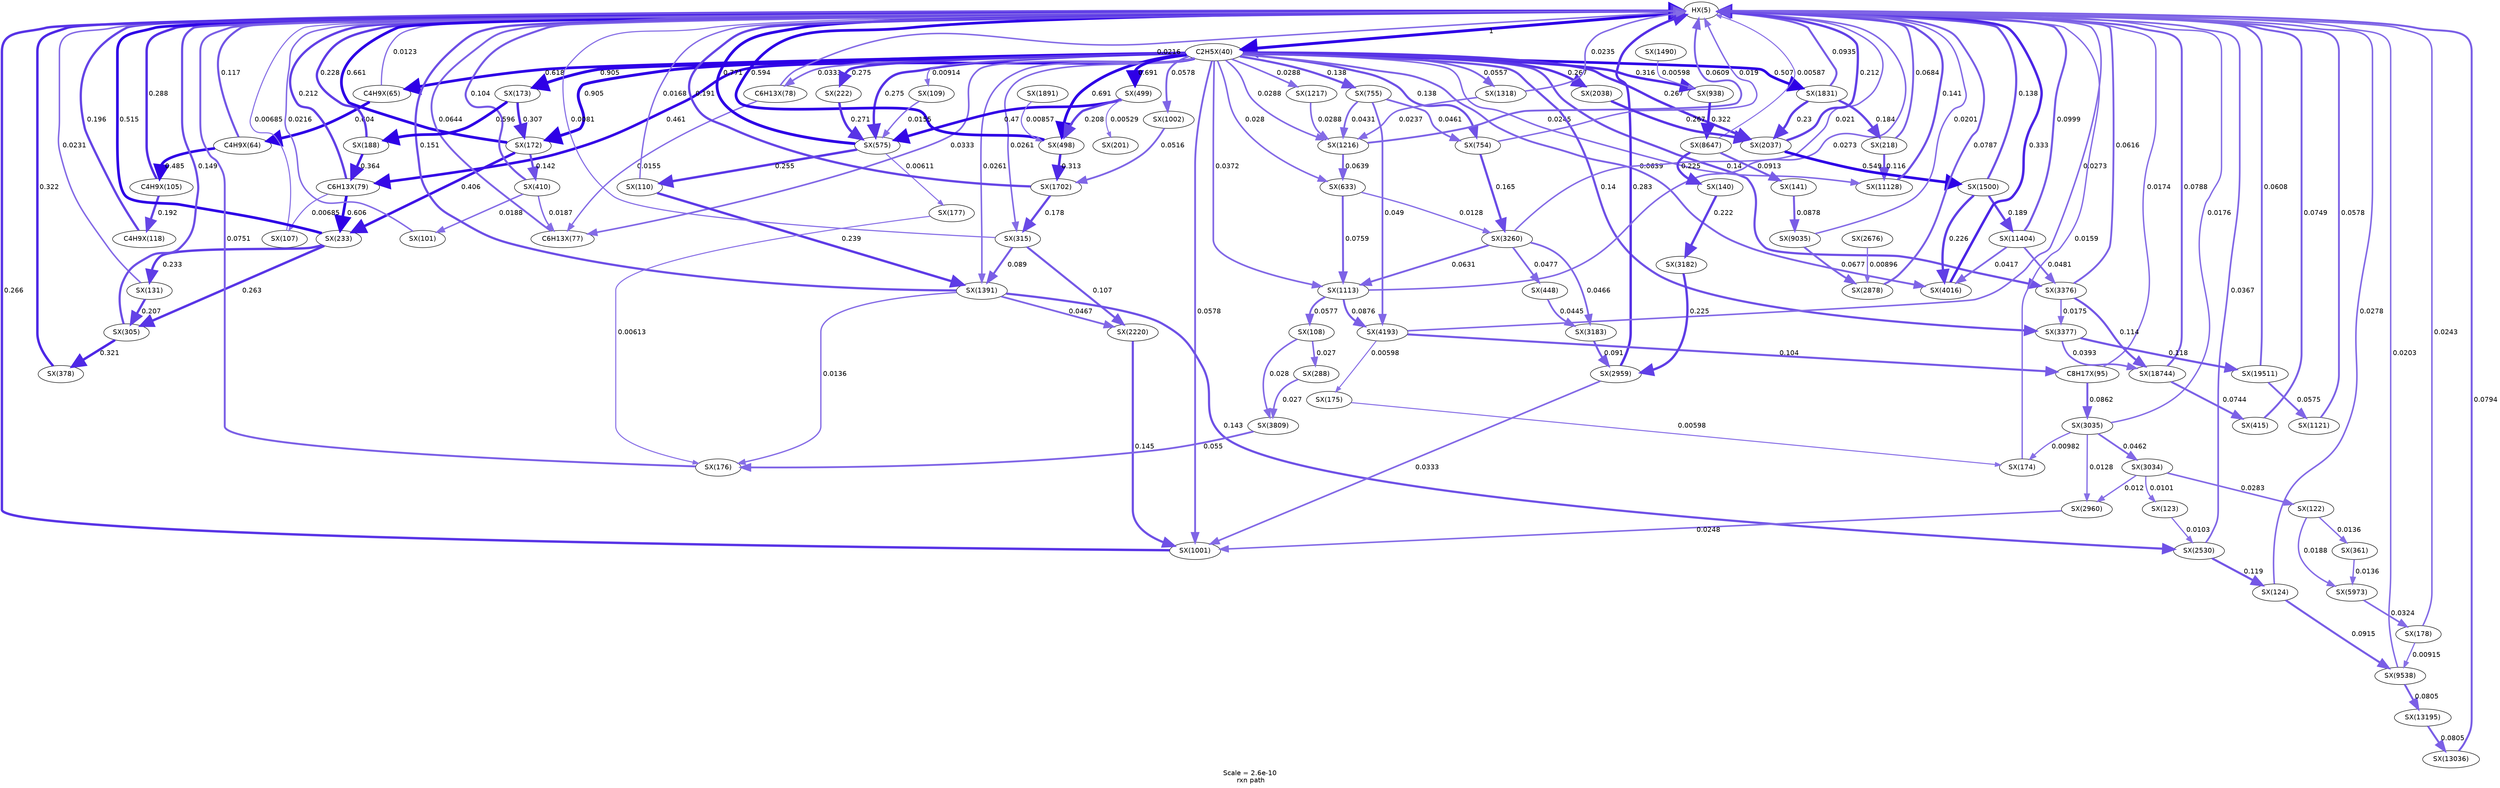 digraph reaction_paths {
center=1;
s48 -> s50[fontname="Helvetica", style="setlinewidth(6)", arrowsize=3, color="0.7, 1.5, 0.9"
, label=" 1"];
s52 -> s48[fontname="Helvetica", style="setlinewidth(2.68)", arrowsize=1.34, color="0.7, 0.512, 0.9"
, label=" 0.0123"];
s51 -> s48[fontname="Helvetica", style="setlinewidth(4.38)", arrowsize=2.19, color="0.7, 0.617, 0.9"
, label=" 0.117"];
s63 -> s48[fontname="Helvetica", style="setlinewidth(5.06)", arrowsize=2.53, color="0.7, 0.788, 0.9"
, label=" 0.288"];
s68 -> s48[fontname="Helvetica", style="setlinewidth(4.77)", arrowsize=2.39, color="0.7, 0.696, 0.9"
, label=" 0.196"];
s88 -> s48[fontname="Helvetica", style="setlinewidth(4.88)", arrowsize=2.44, color="0.7, 0.728, 0.9"
, label=" 0.228"];
s57 -> s48[fontname="Helvetica", style="setlinewidth(4.83)", arrowsize=2.41, color="0.7, 0.712, 0.9"
, label=" 0.212"];
s56 -> s48[fontname="Helvetica", style="setlinewidth(3.11)", arrowsize=1.55, color="0.7, 0.522, 0.9"
, label=" 0.0216"];
s64 -> s48[fontname="Helvetica", style="setlinewidth(2.24)", arrowsize=1.12, color="0.7, 0.507, 0.9"
, label=" 0.00685"];
s96 -> s48[fontname="Helvetica", style="setlinewidth(5.5)", arrowsize=2.75, color="0.7, 1.01, 0.9"
, label=" 0.515"];
s73 -> s48[fontname="Helvetica", style="setlinewidth(3.15)", arrowsize=1.58, color="0.7, 0.523, 0.9"
, label=" 0.0231"];
s102 -> s48[fontname="Helvetica", style="setlinewidth(4.56)", arrowsize=2.28, color="0.7, 0.649, 0.9"
, label=" 0.149"];
s79 -> s48[fontname="Helvetica", style="setlinewidth(5.69)", arrowsize=2.84, color="0.7, 1.16, 0.9"
, label=" 0.661"];
s111 -> s48[fontname="Helvetica", style="setlinewidth(4.29)", arrowsize=2.15, color="0.7, 0.604, 0.9"
, label=" 0.104"];
s55 -> s48[fontname="Helvetica", style="setlinewidth(3.93)", arrowsize=1.96, color="0.7, 0.564, 0.9"
, label=" 0.0644"];
s62 -> s48[fontname="Helvetica", style="setlinewidth(3.1)", arrowsize=1.55, color="0.7, 0.522, 0.9"
, label=" 0.0216"];
s108 -> s48[fontname="Helvetica", style="setlinewidth(5.14)", arrowsize=2.57, color="0.7, 0.822, 0.9"
, label=" 0.322"];
s121 -> s48[fontname="Helvetica", style="setlinewidth(5.8)", arrowsize=2.9, color="0.7, 1.27, 0.9"
, label=" 0.771"];
s67 -> s48[fontname="Helvetica", style="setlinewidth(2.91)", arrowsize=1.46, color="0.7, 0.517, 0.9"
, label=" 0.0168"];
s119 -> s48[fontname="Helvetica", style="setlinewidth(5.61)", arrowsize=2.8, color="0.7, 1.09, 0.9"
, label=" 0.594"];
s146 -> s48[fontname="Helvetica", style="setlinewidth(4.75)", arrowsize=2.37, color="0.7, 0.691, 0.9"
, label=" 0.191"];
s104 -> s48[fontname="Helvetica", style="setlinewidth(2.36)", arrowsize=1.18, color="0.7, 0.508, 0.9"
, label=" 0.0081"];
s142 -> s48[fontname="Helvetica", style="setlinewidth(4.57)", arrowsize=2.29, color="0.7, 0.651, 0.9"
, label=" 0.151"];
s133 -> s48[fontname="Helvetica", style="setlinewidth(5)", arrowsize=2.5, color="0.7, 0.766, 0.9"
, label=" 0.266"];
s158 -> s48[fontname="Helvetica", style="setlinewidth(5.05)", arrowsize=2.52, color="0.7, 0.783, 0.9"
, label=" 0.283"];
s83 -> s48[fontname="Helvetica", style="setlinewidth(4.05)", arrowsize=2.02, color="0.7, 0.575, 0.9"
, label=" 0.0751"];
s125 -> s48[fontname="Helvetica", style="setlinewidth(3.01)", arrowsize=1.5, color="0.7, 0.519, 0.9"
, label=" 0.019"];
s165 -> s48[fontname="Helvetica", style="setlinewidth(3.08)", arrowsize=1.54, color="0.7, 0.521, 0.9"
, label=" 0.021"];
s135 -> s48[fontname="Helvetica", style="setlinewidth(3.28)", arrowsize=1.64, color="0.7, 0.527, 0.9"
, label=" 0.0273"];
s170 -> s48[fontname="Helvetica", style="setlinewidth(3.28)", arrowsize=1.64, color="0.7, 0.527, 0.9"
, label=" 0.0273"];
s61 -> s48[fontname="Helvetica", style="setlinewidth(2.94)", arrowsize=1.47, color="0.7, 0.517, 0.9"
, label=" 0.0174"];
s161 -> s48[fontname="Helvetica", style="setlinewidth(2.95)", arrowsize=1.47, color="0.7, 0.518, 0.9"
, label=" 0.0176"];
s81 -> s48[fontname="Helvetica", style="setlinewidth(2.87)", arrowsize=1.44, color="0.7, 0.516, 0.9"
, label=" 0.0159"];
s137 -> s48[fontname="Helvetica", style="setlinewidth(3.89)", arrowsize=1.94, color="0.7, 0.561, 0.9"
, label=" 0.0609"];
s140 -> s48[fontname="Helvetica", style="setlinewidth(3.17)", arrowsize=1.58, color="0.7, 0.524, 0.9"
, label=" 0.0235"];
s175 -> s48[fontname="Helvetica", style="setlinewidth(2.12)", arrowsize=1.06, color="0.7, 0.506, 0.9"
, label=" 0.00587"];
s155 -> s48[fontname="Helvetica", style="setlinewidth(3.51)", arrowsize=1.75, color="0.7, 0.537, 0.9"
, label=" 0.0367"];
s72 -> s48[fontname="Helvetica", style="setlinewidth(3.3)", arrowsize=1.65, color="0.7, 0.528, 0.9"
, label=" 0.0278"];
s148 -> s48[fontname="Helvetica", style="setlinewidth(4.21)", arrowsize=2.11, color="0.7, 0.593, 0.9"
, label=" 0.0935"];
s93 -> s48[fontname="Helvetica", style="setlinewidth(3.98)", arrowsize=1.99, color="0.7, 0.568, 0.9"
, label=" 0.0684"];
s150 -> s48[fontname="Helvetica", style="setlinewidth(4.83)", arrowsize=2.41, color="0.7, 0.712, 0.9"
, label=" 0.212"];
s145 -> s48[fontname="Helvetica", style="setlinewidth(4.51)", arrowsize=2.25, color="0.7, 0.638, 0.9"
, label=" 0.138"];
s178 -> s48[fontname="Helvetica", style="setlinewidth(3.05)", arrowsize=1.53, color="0.7, 0.52, 0.9"
, label=" 0.0201"];
s157 -> s48[fontname="Helvetica", style="setlinewidth(4.08)", arrowsize=2.04, color="0.7, 0.579, 0.9"
, label=" 0.0787"];
s184 -> s48[fontname="Helvetica", style="setlinewidth(4.09)", arrowsize=2.04, color="0.7, 0.579, 0.9"
, label=" 0.0794"];
s179 -> s48[fontname="Helvetica", style="setlinewidth(3.06)", arrowsize=1.53, color="0.7, 0.52, 0.9"
, label=" 0.0203"];
s169 -> s48[fontname="Helvetica", style="setlinewidth(5.17)", arrowsize=2.58, color="0.7, 0.833, 0.9"
, label=" 0.333"];
s85 -> s48[fontname="Helvetica", style="setlinewidth(3.19)", arrowsize=1.6, color="0.7, 0.524, 0.9"
, label=" 0.0243"];
s182 -> s48[fontname="Helvetica", style="setlinewidth(4.26)", arrowsize=2.13, color="0.7, 0.6, 0.9"
, label=" 0.0999"];
s166 -> s48[fontname="Helvetica", style="setlinewidth(3.9)", arrowsize=1.95, color="0.7, 0.562, 0.9"
, label=" 0.0616"];
s188 -> s48[fontname="Helvetica", style="setlinewidth(4.08)", arrowsize=2.04, color="0.7, 0.579, 0.9"
, label=" 0.0788"];
s114 -> s48[fontname="Helvetica", style="setlinewidth(4.04)", arrowsize=2.02, color="0.7, 0.575, 0.9"
, label=" 0.0749"];
s190 -> s48[fontname="Helvetica", style="setlinewidth(3.89)", arrowsize=1.94, color="0.7, 0.561, 0.9"
, label=" 0.0608"];
s136 -> s48[fontname="Helvetica", style="setlinewidth(3.85)", arrowsize=1.92, color="0.7, 0.558, 0.9"
, label=" 0.0578"];
s180 -> s48[fontname="Helvetica", style="setlinewidth(4.52)", arrowsize=2.26, color="0.7, 0.641, 0.9"
, label=" 0.141"];
s50 -> s52[fontname="Helvetica", style="setlinewidth(5.64)", arrowsize=2.82, color="0.7, 1.12, 0.9"
, label=" 0.618"];
s50 -> s80[fontname="Helvetica", style="setlinewidth(5.92)", arrowsize=2.96, color="0.7, 1.4, 0.9"
, label=" 0.905"];
s50 -> s57[fontname="Helvetica", style="setlinewidth(5.42)", arrowsize=2.71, color="0.7, 0.961, 0.9"
, label=" 0.461"];
s50 -> s56[fontname="Helvetica", style="setlinewidth(3.43)", arrowsize=1.72, color="0.7, 0.533, 0.9"
, label=" 0.0333"];
s50 -> s79[fontname="Helvetica", style="setlinewidth(5.92)", arrowsize=2.96, color="0.7, 1.4, 0.9"
, label=" 0.905"];
s50 -> s55[fontname="Helvetica", style="setlinewidth(3.43)", arrowsize=1.72, color="0.7, 0.533, 0.9"
, label=" 0.0333"];
s50 -> s120[fontname="Helvetica", style="setlinewidth(5.72)", arrowsize=2.86, color="0.7, 1.19, 0.9"
, label=" 0.691"];
s50 -> s121[fontname="Helvetica", style="setlinewidth(5.02)", arrowsize=2.51, color="0.7, 0.775, 0.9"
, label=" 0.275"];
s50 -> s66[fontname="Helvetica", style="setlinewidth(2.46)", arrowsize=1.23, color="0.7, 0.509, 0.9"
, label=" 0.00914"];
s50 -> s94[fontname="Helvetica", style="setlinewidth(5.02)", arrowsize=2.51, color="0.7, 0.775, 0.9"
, label=" 0.275"];
s50 -> s119[fontname="Helvetica", style="setlinewidth(5.72)", arrowsize=2.86, color="0.7, 1.19, 0.9"
, label=" 0.691"];
s50 -> s104[fontname="Helvetica", style="setlinewidth(3.25)", arrowsize=1.62, color="0.7, 0.526, 0.9"
, label=" 0.0261"];
s50 -> s134[fontname="Helvetica", style="setlinewidth(3.85)", arrowsize=1.92, color="0.7, 0.558, 0.9"
, label=" 0.0578"];
s50 -> s142[fontname="Helvetica", style="setlinewidth(3.25)", arrowsize=1.62, color="0.7, 0.526, 0.9"
, label=" 0.0261"];
s50 -> s133[fontname="Helvetica", style="setlinewidth(3.85)", arrowsize=1.92, color="0.7, 0.558, 0.9"
, label=" 0.0578"];
s50 -> s126[fontname="Helvetica", style="setlinewidth(4.51)", arrowsize=2.25, color="0.7, 0.638, 0.9"
, label=" 0.138"];
s50 -> s125[fontname="Helvetica", style="setlinewidth(4.51)", arrowsize=2.25, color="0.7, 0.638, 0.9"
, label=" 0.138"];
s50 -> s135[fontname="Helvetica", style="setlinewidth(3.51)", arrowsize=1.76, color="0.7, 0.537, 0.9"
, label=" 0.0372"];
s50 -> s123[fontname="Helvetica", style="setlinewidth(3.3)", arrowsize=1.65, color="0.7, 0.528, 0.9"
, label=" 0.028"];
s50 -> s137[fontname="Helvetica", style="setlinewidth(3.32)", arrowsize=1.66, color="0.7, 0.529, 0.9"
, label=" 0.0288"];
s50 -> s140[fontname="Helvetica", style="setlinewidth(3.82)", arrowsize=1.91, color="0.7, 0.556, 0.9"
, label=" 0.0557"];
s50 -> s138[fontname="Helvetica", style="setlinewidth(3.32)", arrowsize=1.66, color="0.7, 0.529, 0.9"
, label=" 0.0288"];
s50 -> s132[fontname="Helvetica", style="setlinewidth(5.13)", arrowsize=2.57, color="0.7, 0.816, 0.9"
, label=" 0.316"];
s50 -> s148[fontname="Helvetica", style="setlinewidth(5.49)", arrowsize=2.74, color="0.7, 1.01, 0.9"
, label=" 0.507"];
s50 -> s150[fontname="Helvetica", style="setlinewidth(5)", arrowsize=2.5, color="0.7, 0.767, 0.9"
, label=" 0.267"];
s50 -> s151[fontname="Helvetica", style="setlinewidth(5)", arrowsize=2.5, color="0.7, 0.767, 0.9"
, label=" 0.267"];
s50 -> s169[fontname="Helvetica", style="setlinewidth(3.92)", arrowsize=1.96, color="0.7, 0.564, 0.9"
, label=" 0.0639"];
s50 -> s166[fontname="Helvetica", style="setlinewidth(4.51)", arrowsize=2.26, color="0.7, 0.64, 0.9"
, label=" 0.14"];
s50 -> s167[fontname="Helvetica", style="setlinewidth(4.51)", arrowsize=2.26, color="0.7, 0.64, 0.9"
, label=" 0.14"];
s50 -> s180[fontname="Helvetica", style="setlinewidth(3.2)", arrowsize=1.6, color="0.7, 0.525, 0.9"
, label=" 0.0245"];
s52 -> s51[fontname="Helvetica", style="setlinewidth(5.62)", arrowsize=2.81, color="0.7, 1.1, 0.9"
, label=" 0.604"];
s51 -> s63[fontname="Helvetica", style="setlinewidth(5.45)", arrowsize=2.73, color="0.7, 0.985, 0.9"
, label=" 0.485"];
s63 -> s68[fontname="Helvetica", style="setlinewidth(4.75)", arrowsize=2.38, color="0.7, 0.692, 0.9"
, label=" 0.192"];
s80 -> s88[fontname="Helvetica", style="setlinewidth(5.61)", arrowsize=2.8, color="0.7, 1.1, 0.9"
, label=" 0.596"];
s80 -> s79[fontname="Helvetica", style="setlinewidth(5.11)", arrowsize=2.55, color="0.7, 0.807, 0.9"
, label=" 0.307"];
s88 -> s57[fontname="Helvetica", style="setlinewidth(5.24)", arrowsize=2.62, color="0.7, 0.864, 0.9"
, label=" 0.364"];
s57 -> s64[fontname="Helvetica", style="setlinewidth(2.24)", arrowsize=1.12, color="0.7, 0.507, 0.9"
, label=" 0.00685"];
s57 -> s96[fontname="Helvetica", style="setlinewidth(5.62)", arrowsize=2.81, color="0.7, 1.11, 0.9"
, label=" 0.606"];
s56 -> s55[fontname="Helvetica", style="setlinewidth(2.85)", arrowsize=1.43, color="0.7, 0.515, 0.9"
, label=" 0.0155"];
s96 -> s73[fontname="Helvetica", style="setlinewidth(4.9)", arrowsize=2.45, color="0.7, 0.733, 0.9"
, label=" 0.233"];
s96 -> s102[fontname="Helvetica", style="setlinewidth(4.99)", arrowsize=2.5, color="0.7, 0.763, 0.9"
, label=" 0.263"];
s79 -> s96[fontname="Helvetica", style="setlinewidth(5.32)", arrowsize=2.66, color="0.7, 0.906, 0.9"
, label=" 0.406"];
s73 -> s102[fontname="Helvetica", style="setlinewidth(4.81)", arrowsize=2.4, color="0.7, 0.707, 0.9"
, label=" 0.207"];
s102 -> s108[fontname="Helvetica", style="setlinewidth(5.14)", arrowsize=2.57, color="0.7, 0.821, 0.9"
, label=" 0.321"];
s79 -> s111[fontname="Helvetica", style="setlinewidth(4.53)", arrowsize=2.26, color="0.7, 0.642, 0.9"
, label=" 0.142"];
s111 -> s55[fontname="Helvetica", style="setlinewidth(2.99)", arrowsize=1.5, color="0.7, 0.519, 0.9"
, label=" 0.0187"];
s111 -> s62[fontname="Helvetica", style="setlinewidth(3)", arrowsize=1.5, color="0.7, 0.519, 0.9"
, label=" 0.0188"];
s120 -> s121[fontname="Helvetica", style="setlinewidth(5.43)", arrowsize=2.71, color="0.7, 0.97, 0.9"
, label=" 0.47"];
s120 -> s119[fontname="Helvetica", style="setlinewidth(4.81)", arrowsize=2.41, color="0.7, 0.708, 0.9"
, label=" 0.208"];
s120 -> s90[fontname="Helvetica", style="setlinewidth(2.04)", arrowsize=1.02, color="0.7, 0.505, 0.9"
, label=" 0.00529"];
s66 -> s121[fontname="Helvetica", style="setlinewidth(2.85)", arrowsize=1.43, color="0.7, 0.515, 0.9"
, label=" 0.0155"];
s121 -> s67[fontname="Helvetica", style="setlinewidth(4.97)", arrowsize=2.48, color="0.7, 0.755, 0.9"
, label=" 0.255"];
s94 -> s121[fontname="Helvetica", style="setlinewidth(5.01)", arrowsize=2.51, color="0.7, 0.771, 0.9"
, label=" 0.271"];
s121 -> s84[fontname="Helvetica", style="setlinewidth(2.15)", arrowsize=1.08, color="0.7, 0.506, 0.9"
, label=" 0.00611"];
s67 -> s142[fontname="Helvetica", style="setlinewidth(4.92)", arrowsize=2.46, color="0.7, 0.739, 0.9"
, label=" 0.239"];
s84 -> s83[fontname="Helvetica", style="setlinewidth(2.15)", arrowsize=1.08, color="0.7, 0.506, 0.9"
, label=" 0.00613"];
s149 -> s119[fontname="Helvetica", style="setlinewidth(2.41)", arrowsize=1.2, color="0.7, 0.509, 0.9"
, label=" 0.00857"];
s119 -> s146[fontname="Helvetica", style="setlinewidth(5.12)", arrowsize=2.56, color="0.7, 0.813, 0.9"
, label=" 0.313"];
s146 -> s104[fontname="Helvetica", style="setlinewidth(4.7)", arrowsize=2.35, color="0.7, 0.678, 0.9"
, label=" 0.178"];
s134 -> s146[fontname="Helvetica", style="setlinewidth(3.76)", arrowsize=1.88, color="0.7, 0.552, 0.9"
, label=" 0.0516"];
s104 -> s142[fontname="Helvetica", style="setlinewidth(4.17)", arrowsize=2.09, color="0.7, 0.589, 0.9"
, label=" 0.089"];
s104 -> s152[fontname="Helvetica", style="setlinewidth(4.31)", arrowsize=2.16, color="0.7, 0.607, 0.9"
, label=" 0.107"];
s143 -> s132[fontname="Helvetica", style="setlinewidth(2.14)", arrowsize=1.07, color="0.7, 0.506, 0.9"
, label=" 0.00598"];
s142 -> s152[fontname="Helvetica", style="setlinewidth(3.69)", arrowsize=1.84, color="0.7, 0.547, 0.9"
, label=" 0.0467"];
s142 -> s83[fontname="Helvetica", style="setlinewidth(2.76)", arrowsize=1.38, color="0.7, 0.514, 0.9"
, label=" 0.0136"];
s142 -> s155[fontname="Helvetica", style="setlinewidth(4.53)", arrowsize=2.27, color="0.7, 0.643, 0.9"
, label=" 0.143"];
s152 -> s133[fontname="Helvetica", style="setlinewidth(4.54)", arrowsize=2.27, color="0.7, 0.645, 0.9"
, label=" 0.145"];
s156 -> s157[fontname="Helvetica", style="setlinewidth(2.44)", arrowsize=1.22, color="0.7, 0.509, 0.9"
, label=" 0.00896"];
s159 -> s133[fontname="Helvetica", style="setlinewidth(3.21)", arrowsize=1.61, color="0.7, 0.525, 0.9"
, label=" 0.0248"];
s158 -> s133[fontname="Helvetica", style="setlinewidth(3.43)", arrowsize=1.72, color="0.7, 0.533, 0.9"
, label=" 0.0333"];
s161 -> s159[fontname="Helvetica", style="setlinewidth(2.71)", arrowsize=1.36, color="0.7, 0.513, 0.9"
, label=" 0.0128"];
s160 -> s159[fontname="Helvetica", style="setlinewidth(2.66)", arrowsize=1.33, color="0.7, 0.512, 0.9"
, label=" 0.012"];
s164 -> s158[fontname="Helvetica", style="setlinewidth(4.19)", arrowsize=2.1, color="0.7, 0.591, 0.9"
, label=" 0.091"];
s163 -> s158[fontname="Helvetica", style="setlinewidth(4.87)", arrowsize=2.44, color="0.7, 0.725, 0.9"
, label=" 0.225"];
s165 -> s164[fontname="Helvetica", style="setlinewidth(3.68)", arrowsize=1.84, color="0.7, 0.547, 0.9"
, label=" 0.0466"];
s118 -> s164[fontname="Helvetica", style="setlinewidth(3.65)", arrowsize=1.83, color="0.7, 0.544, 0.9"
, label=" 0.0445"];
s168 -> s83[fontname="Helvetica", style="setlinewidth(3.81)", arrowsize=1.91, color="0.7, 0.555, 0.9"
, label=" 0.055"];
s65 -> s168[fontname="Helvetica", style="setlinewidth(3.3)", arrowsize=1.65, color="0.7, 0.528, 0.9"
, label=" 0.028"];
s101 -> s168[fontname="Helvetica", style="setlinewidth(3.27)", arrowsize=1.64, color="0.7, 0.527, 0.9"
, label=" 0.027"];
s126 -> s125[fontname="Helvetica", style="setlinewidth(3.68)", arrowsize=1.84, color="0.7, 0.546, 0.9"
, label=" 0.0461"];
s126 -> s170[fontname="Helvetica", style="setlinewidth(3.72)", arrowsize=1.86, color="0.7, 0.549, 0.9"
, label=" 0.049"];
s126 -> s137[fontname="Helvetica", style="setlinewidth(3.63)", arrowsize=1.81, color="0.7, 0.543, 0.9"
, label=" 0.0431"];
s125 -> s165[fontname="Helvetica", style="setlinewidth(4.64)", arrowsize=2.32, color="0.7, 0.665, 0.9"
, label=" 0.165"];
s165 -> s118[fontname="Helvetica", style="setlinewidth(3.7)", arrowsize=1.85, color="0.7, 0.548, 0.9"
, label=" 0.0477"];
s165 -> s135[fontname="Helvetica", style="setlinewidth(3.91)", arrowsize=1.96, color="0.7, 0.563, 0.9"
, label=" 0.0631"];
s123 -> s165[fontname="Helvetica", style="setlinewidth(2.71)", arrowsize=1.35, color="0.7, 0.513, 0.9"
, label=" 0.0128"];
s123 -> s135[fontname="Helvetica", style="setlinewidth(4.05)", arrowsize=2.03, color="0.7, 0.576, 0.9"
, label=" 0.0759"];
s135 -> s65[fontname="Helvetica", style="setlinewidth(3.85)", arrowsize=1.92, color="0.7, 0.558, 0.9"
, label=" 0.0577"];
s135 -> s170[fontname="Helvetica", style="setlinewidth(4.16)", arrowsize=2.08, color="0.7, 0.588, 0.9"
, label=" 0.0876"];
s137 -> s123[fontname="Helvetica", style="setlinewidth(3.92)", arrowsize=1.96, color="0.7, 0.564, 0.9"
, label=" 0.0639"];
s65 -> s101[fontname="Helvetica", style="setlinewidth(3.27)", arrowsize=1.64, color="0.7, 0.527, 0.9"
, label=" 0.027"];
s170 -> s61[fontname="Helvetica", style="setlinewidth(4.29)", arrowsize=2.14, color="0.7, 0.604, 0.9"
, label=" 0.104"];
s170 -> s82[fontname="Helvetica", style="setlinewidth(2.13)", arrowsize=1.07, color="0.7, 0.506, 0.9"
, label=" 0.00598"];
s61 -> s161[fontname="Helvetica", style="setlinewidth(4.15)", arrowsize=2.07, color="0.7, 0.586, 0.9"
, label=" 0.0862"];
s82 -> s81[fontname="Helvetica", style="setlinewidth(2.13)", arrowsize=1.07, color="0.7, 0.506, 0.9"
, label=" 0.00598"];
s161 -> s160[fontname="Helvetica", style="setlinewidth(3.68)", arrowsize=1.84, color="0.7, 0.546, 0.9"
, label=" 0.0462"];
s161 -> s81[fontname="Helvetica", style="setlinewidth(2.51)", arrowsize=1.25, color="0.7, 0.51, 0.9"
, label=" 0.00982"];
s160 -> s70[fontname="Helvetica", style="setlinewidth(3.31)", arrowsize=1.65, color="0.7, 0.528, 0.9"
, label=" 0.0283"];
s160 -> s71[fontname="Helvetica", style="setlinewidth(2.53)", arrowsize=1.27, color="0.7, 0.51, 0.9"
, label=" 0.0101"];
s70 -> s107[fontname="Helvetica", style="setlinewidth(2.75)", arrowsize=1.38, color="0.7, 0.514, 0.9"
, label=" 0.0136"];
s70 -> s172[fontname="Helvetica", style="setlinewidth(3)", arrowsize=1.5, color="0.7, 0.519, 0.9"
, label=" 0.0188"];
s71 -> s155[fontname="Helvetica", style="setlinewidth(2.55)", arrowsize=1.27, color="0.7, 0.51, 0.9"
, label=" 0.0103"];
s107 -> s172[fontname="Helvetica", style="setlinewidth(2.75)", arrowsize=1.38, color="0.7, 0.514, 0.9"
, label=" 0.0136"];
s172 -> s85[fontname="Helvetica", style="setlinewidth(3.41)", arrowsize=1.71, color="0.7, 0.532, 0.9"
, label=" 0.0324"];
s140 -> s137[fontname="Helvetica", style="setlinewidth(3.17)", arrowsize=1.59, color="0.7, 0.524, 0.9"
, label=" 0.0237"];
s138 -> s137[fontname="Helvetica", style="setlinewidth(3.32)", arrowsize=1.66, color="0.7, 0.529, 0.9"
, label=" 0.0288"];
s76 -> s163[fontname="Helvetica", style="setlinewidth(4.86)", arrowsize=2.43, color="0.7, 0.722, 0.9"
, label=" 0.222"];
s132 -> s175[fontname="Helvetica", style="setlinewidth(5.14)", arrowsize=2.57, color="0.7, 0.822, 0.9"
, label=" 0.322"];
s175 -> s76[fontname="Helvetica", style="setlinewidth(4.87)", arrowsize=2.44, color="0.7, 0.725, 0.9"
, label=" 0.225"];
s175 -> s77[fontname="Helvetica", style="setlinewidth(4.19)", arrowsize=2.1, color="0.7, 0.591, 0.9"
, label=" 0.0913"];
s77 -> s178[fontname="Helvetica", style="setlinewidth(4.16)", arrowsize=2.08, color="0.7, 0.588, 0.9"
, label=" 0.0878"];
s155 -> s72[fontname="Helvetica", style="setlinewidth(4.39)", arrowsize=2.2, color="0.7, 0.619, 0.9"
, label=" 0.119"];
s72 -> s179[fontname="Helvetica", style="setlinewidth(4.19)", arrowsize=2.1, color="0.7, 0.592, 0.9"
, label=" 0.0915"];
s148 -> s93[fontname="Helvetica", style="setlinewidth(4.72)", arrowsize=2.36, color="0.7, 0.684, 0.9"
, label=" 0.184"];
s148 -> s150[fontname="Helvetica", style="setlinewidth(4.89)", arrowsize=2.45, color="0.7, 0.73, 0.9"
, label=" 0.23"];
s93 -> s180[fontname="Helvetica", style="setlinewidth(4.37)", arrowsize=2.19, color="0.7, 0.616, 0.9"
, label=" 0.116"];
s150 -> s145[fontname="Helvetica", style="setlinewidth(5.55)", arrowsize=2.77, color="0.7, 1.05, 0.9"
, label=" 0.549"];
s151 -> s150[fontname="Helvetica", style="setlinewidth(5)", arrowsize=2.5, color="0.7, 0.767, 0.9"
, label=" 0.267"];
s145 -> s169[fontname="Helvetica", style="setlinewidth(4.88)", arrowsize=2.44, color="0.7, 0.726, 0.9"
, label=" 0.226"];
s145 -> s182[fontname="Helvetica", style="setlinewidth(4.74)", arrowsize=2.37, color="0.7, 0.689, 0.9"
, label=" 0.189"];
s178 -> s157[fontname="Helvetica", style="setlinewidth(3.97)", arrowsize=1.98, color="0.7, 0.568, 0.9"
, label=" 0.0677"];
s185 -> s184[fontname="Helvetica", style="setlinewidth(4.1)", arrowsize=2.05, color="0.7, 0.581, 0.9"
, label=" 0.0805"];
s179 -> s185[fontname="Helvetica", style="setlinewidth(4.1)", arrowsize=2.05, color="0.7, 0.581, 0.9"
, label=" 0.0805"];
s85 -> s179[fontname="Helvetica", style="setlinewidth(2.46)", arrowsize=1.23, color="0.7, 0.509, 0.9"
, label=" 0.00915"];
s182 -> s169[fontname="Helvetica", style="setlinewidth(3.6)", arrowsize=1.8, color="0.7, 0.542, 0.9"
, label=" 0.0417"];
s182 -> s166[fontname="Helvetica", style="setlinewidth(3.71)", arrowsize=1.85, color="0.7, 0.548, 0.9"
, label=" 0.0481"];
s166 -> s188[fontname="Helvetica", style="setlinewidth(4.36)", arrowsize=2.18, color="0.7, 0.614, 0.9"
, label=" 0.114"];
s166 -> s167[fontname="Helvetica", style="setlinewidth(2.94)", arrowsize=1.47, color="0.7, 0.517, 0.9"
, label=" 0.0175"];
s167 -> s188[fontname="Helvetica", style="setlinewidth(3.56)", arrowsize=1.78, color="0.7, 0.539, 0.9"
, label=" 0.0393"];
s188 -> s114[fontname="Helvetica", style="setlinewidth(4.04)", arrowsize=2.02, color="0.7, 0.574, 0.9"
, label=" 0.0744"];
s167 -> s190[fontname="Helvetica", style="setlinewidth(4.39)", arrowsize=2.19, color="0.7, 0.618, 0.9"
, label=" 0.118"];
s190 -> s136[fontname="Helvetica", style="setlinewidth(3.84)", arrowsize=1.92, color="0.7, 0.558, 0.9"
, label=" 0.0575"];
s48 [ fontname="Helvetica", label="HX(5)"];
s50 [ fontname="Helvetica", label="C2H5X(40)"];
s51 [ fontname="Helvetica", label="C4H9X(64)"];
s52 [ fontname="Helvetica", label="C4H9X(65)"];
s55 [ fontname="Helvetica", label="C6H13X(77)"];
s56 [ fontname="Helvetica", label="C6H13X(78)"];
s57 [ fontname="Helvetica", label="C6H13X(79)"];
s61 [ fontname="Helvetica", label="C8H17X(95)"];
s62 [ fontname="Helvetica", label="SX(101)"];
s63 [ fontname="Helvetica", label="C4H9X(105)"];
s64 [ fontname="Helvetica", label="SX(107)"];
s65 [ fontname="Helvetica", label="SX(108)"];
s66 [ fontname="Helvetica", label="SX(109)"];
s67 [ fontname="Helvetica", label="SX(110)"];
s68 [ fontname="Helvetica", label="C4H9X(118)"];
s70 [ fontname="Helvetica", label="SX(122)"];
s71 [ fontname="Helvetica", label="SX(123)"];
s72 [ fontname="Helvetica", label="SX(124)"];
s73 [ fontname="Helvetica", label="SX(131)"];
s76 [ fontname="Helvetica", label="SX(140)"];
s77 [ fontname="Helvetica", label="SX(141)"];
s79 [ fontname="Helvetica", label="SX(172)"];
s80 [ fontname="Helvetica", label="SX(173)"];
s81 [ fontname="Helvetica", label="SX(174)"];
s82 [ fontname="Helvetica", label="SX(175)"];
s83 [ fontname="Helvetica", label="SX(176)"];
s84 [ fontname="Helvetica", label="SX(177)"];
s85 [ fontname="Helvetica", label="SX(178)"];
s88 [ fontname="Helvetica", label="SX(188)"];
s90 [ fontname="Helvetica", label="SX(201)"];
s93 [ fontname="Helvetica", label="SX(218)"];
s94 [ fontname="Helvetica", label="SX(222)"];
s96 [ fontname="Helvetica", label="SX(233)"];
s101 [ fontname="Helvetica", label="SX(288)"];
s102 [ fontname="Helvetica", label="SX(305)"];
s104 [ fontname="Helvetica", label="SX(315)"];
s107 [ fontname="Helvetica", label="SX(361)"];
s108 [ fontname="Helvetica", label="SX(378)"];
s111 [ fontname="Helvetica", label="SX(410)"];
s114 [ fontname="Helvetica", label="SX(415)"];
s118 [ fontname="Helvetica", label="SX(448)"];
s119 [ fontname="Helvetica", label="SX(498)"];
s120 [ fontname="Helvetica", label="SX(499)"];
s121 [ fontname="Helvetica", label="SX(575)"];
s123 [ fontname="Helvetica", label="SX(633)"];
s125 [ fontname="Helvetica", label="SX(754)"];
s126 [ fontname="Helvetica", label="SX(755)"];
s132 [ fontname="Helvetica", label="SX(938)"];
s133 [ fontname="Helvetica", label="SX(1001)"];
s134 [ fontname="Helvetica", label="SX(1002)"];
s135 [ fontname="Helvetica", label="SX(1113)"];
s136 [ fontname="Helvetica", label="SX(1121)"];
s137 [ fontname="Helvetica", label="SX(1216)"];
s138 [ fontname="Helvetica", label="SX(1217)"];
s140 [ fontname="Helvetica", label="SX(1318)"];
s142 [ fontname="Helvetica", label="SX(1391)"];
s143 [ fontname="Helvetica", label="SX(1490)"];
s145 [ fontname="Helvetica", label="SX(1500)"];
s146 [ fontname="Helvetica", label="SX(1702)"];
s148 [ fontname="Helvetica", label="SX(1831)"];
s149 [ fontname="Helvetica", label="SX(1891)"];
s150 [ fontname="Helvetica", label="SX(2037)"];
s151 [ fontname="Helvetica", label="SX(2038)"];
s152 [ fontname="Helvetica", label="SX(2220)"];
s155 [ fontname="Helvetica", label="SX(2530)"];
s156 [ fontname="Helvetica", label="SX(2676)"];
s157 [ fontname="Helvetica", label="SX(2878)"];
s158 [ fontname="Helvetica", label="SX(2959)"];
s159 [ fontname="Helvetica", label="SX(2960)"];
s160 [ fontname="Helvetica", label="SX(3034)"];
s161 [ fontname="Helvetica", label="SX(3035)"];
s163 [ fontname="Helvetica", label="SX(3182)"];
s164 [ fontname="Helvetica", label="SX(3183)"];
s165 [ fontname="Helvetica", label="SX(3260)"];
s166 [ fontname="Helvetica", label="SX(3376)"];
s167 [ fontname="Helvetica", label="SX(3377)"];
s168 [ fontname="Helvetica", label="SX(3809)"];
s169 [ fontname="Helvetica", label="SX(4016)"];
s170 [ fontname="Helvetica", label="SX(4193)"];
s172 [ fontname="Helvetica", label="SX(5973)"];
s175 [ fontname="Helvetica", label="SX(8647)"];
s178 [ fontname="Helvetica", label="SX(9035)"];
s179 [ fontname="Helvetica", label="SX(9538)"];
s180 [ fontname="Helvetica", label="SX(11128)"];
s182 [ fontname="Helvetica", label="SX(11404)"];
s184 [ fontname="Helvetica", label="SX(13036)"];
s185 [ fontname="Helvetica", label="SX(13195)"];
s188 [ fontname="Helvetica", label="SX(18744)"];
s190 [ fontname="Helvetica", label="SX(19511)"];
 label = "Scale = 2.6e-10\l rxn path";
 fontname = "Helvetica";
}
